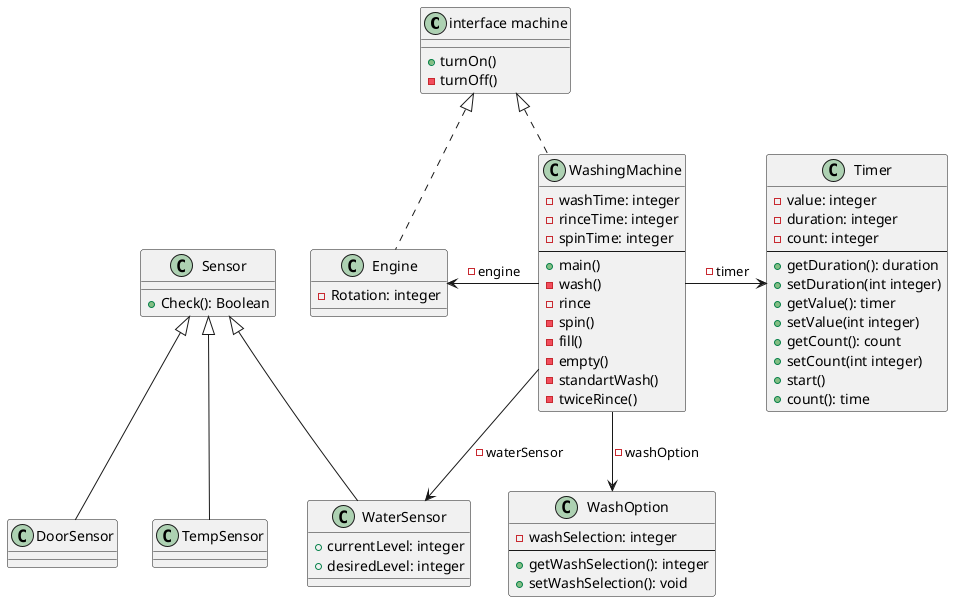 @startuml Task 1, var2
class "interface machine" {
+turnOn()
-turnOff()
}

class WashingMachine {
    -washTime: integer
    -rinceTime: integer
    -spinTime: integer
    --
    +main()
    -wash()
    -rince
    -spin()
    -fill()
    -empty()
    -standartWash()
    -twiceRince()
}

class Engine {
    -Rotation: integer
}

class Timer {
    -value: integer
    -duration: integer
    -count: integer
    --
    +getDuration(): duration
    +setDuration(int integer)
    +getValue(): timer
    +setValue(int integer)
    +getCount(): count
    +setCount(int integer)
    +start()
    +count(): time
}

class WashOption {
    -washSelection: integer
    --
    +getWashSelection(): integer
    +setWashSelection(): void
}

class WaterSensor {
    +currentLevel: integer
    +desiredLevel: integer
}

class Sensor {
    +Check(): Boolean
}

class TempSensor {
}

class DoorSensor {
}

Engine .up.|> "interface machine"
WashingMachine .left.|> "interface machine"
WashingMachine -left-> Engine : -engine
WashingMachine -right-> Timer : -timer
WashingMachine -down-> WashOption : -washOption
WashingMachine -down-> WaterSensor : -waterSensor
WaterSensor  -up-^ Sensor
TempSensor -up-^ Sensor
DoorSensor -up-^ Sensor

@enduml
